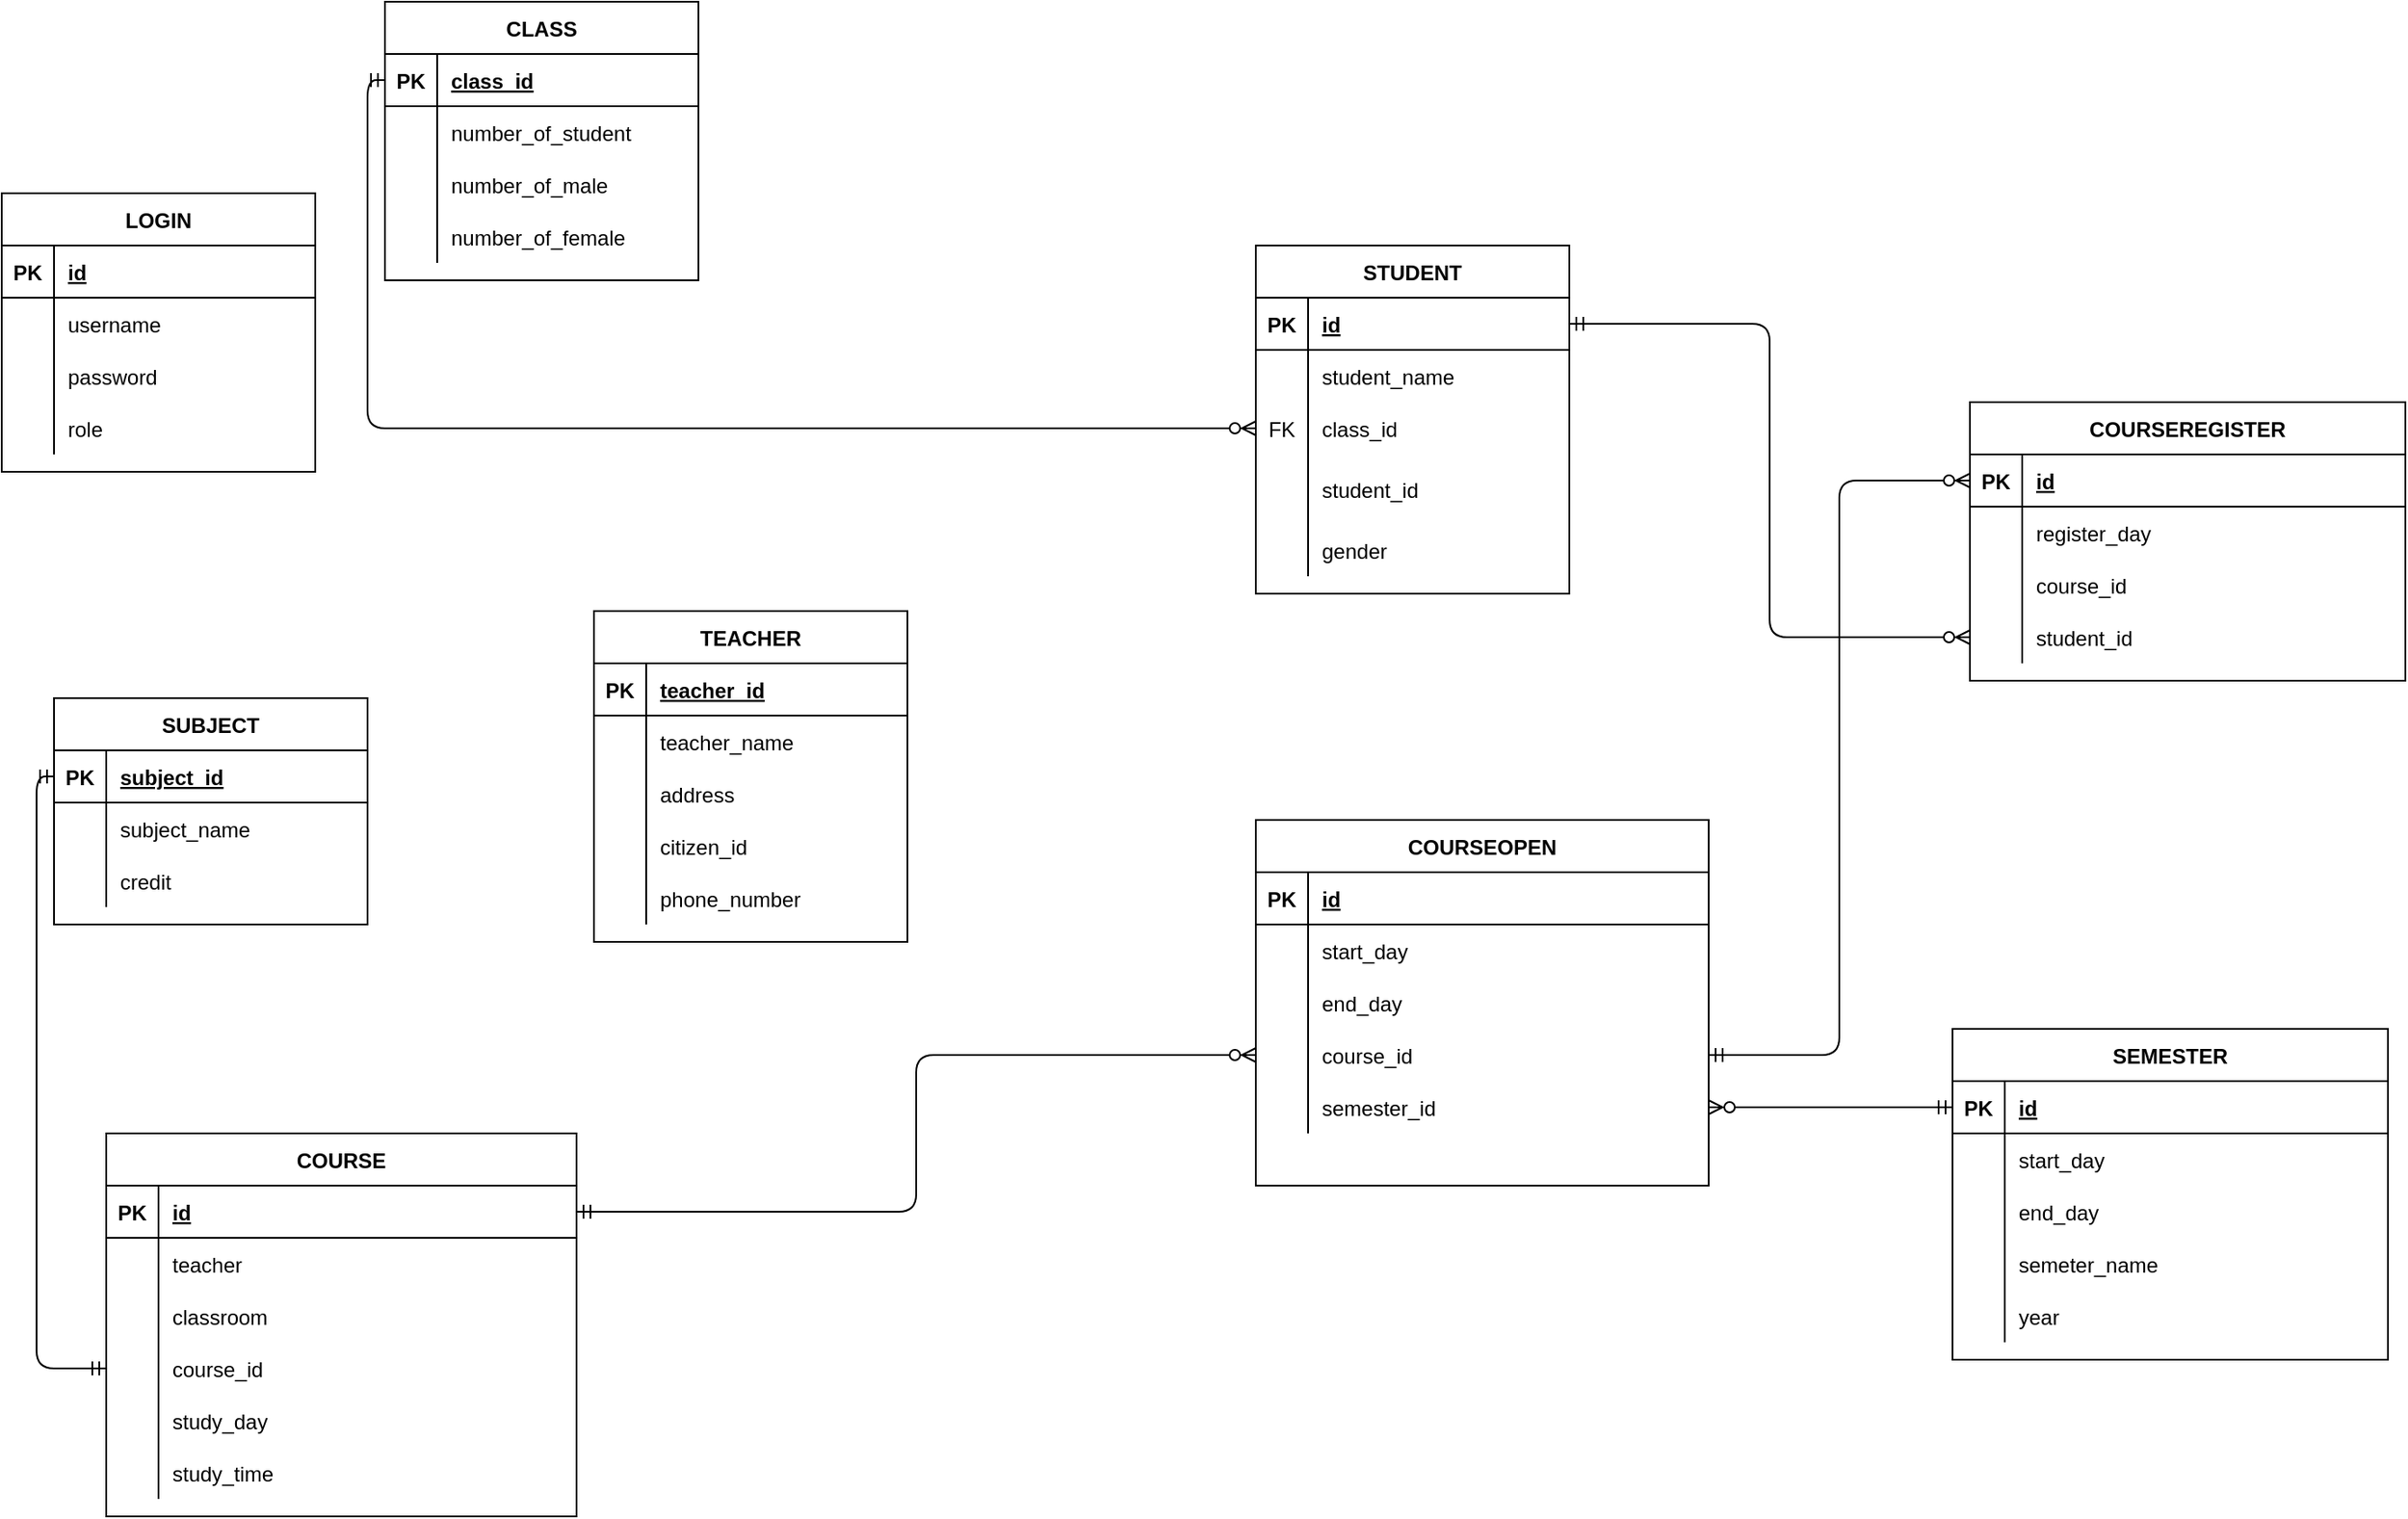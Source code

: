<mxfile version="14.7.7" type="github">
  <diagram id="GJM6zUSUOL6s_9vkTZ4t" name="Page-1">
    <mxGraphModel dx="1955" dy="934" grid="1" gridSize="10" guides="1" tooltips="1" connect="1" arrows="1" fold="1" page="1" pageScale="1" pageWidth="1654" pageHeight="2336" math="0" shadow="0">
      <root>
        <mxCell id="0" />
        <mxCell id="1" parent="0" />
        <mxCell id="GPSX9ld1nxU1c7M4C676-1" value="LOGIN" style="shape=table;startSize=30;container=1;collapsible=1;childLayout=tableLayout;fixedRows=1;rowLines=0;fontStyle=1;align=center;resizeLast=1;" parent="1" vertex="1">
          <mxGeometry x="160" y="740" width="180" height="160" as="geometry" />
        </mxCell>
        <mxCell id="GPSX9ld1nxU1c7M4C676-2" value="" style="shape=partialRectangle;collapsible=0;dropTarget=0;pointerEvents=0;fillColor=none;top=0;left=0;bottom=1;right=0;points=[[0,0.5],[1,0.5]];portConstraint=eastwest;" parent="GPSX9ld1nxU1c7M4C676-1" vertex="1">
          <mxGeometry y="30" width="180" height="30" as="geometry" />
        </mxCell>
        <mxCell id="GPSX9ld1nxU1c7M4C676-3" value="PK" style="shape=partialRectangle;connectable=0;fillColor=none;top=0;left=0;bottom=0;right=0;fontStyle=1;overflow=hidden;" parent="GPSX9ld1nxU1c7M4C676-2" vertex="1">
          <mxGeometry width="30" height="30" as="geometry" />
        </mxCell>
        <mxCell id="GPSX9ld1nxU1c7M4C676-4" value="id" style="shape=partialRectangle;connectable=0;fillColor=none;top=0;left=0;bottom=0;right=0;align=left;spacingLeft=6;fontStyle=5;overflow=hidden;" parent="GPSX9ld1nxU1c7M4C676-2" vertex="1">
          <mxGeometry x="30" width="150" height="30" as="geometry" />
        </mxCell>
        <mxCell id="GPSX9ld1nxU1c7M4C676-5" value="" style="shape=partialRectangle;collapsible=0;dropTarget=0;pointerEvents=0;fillColor=none;top=0;left=0;bottom=0;right=0;points=[[0,0.5],[1,0.5]];portConstraint=eastwest;" parent="GPSX9ld1nxU1c7M4C676-1" vertex="1">
          <mxGeometry y="60" width="180" height="30" as="geometry" />
        </mxCell>
        <mxCell id="GPSX9ld1nxU1c7M4C676-6" value="" style="shape=partialRectangle;connectable=0;fillColor=none;top=0;left=0;bottom=0;right=0;editable=1;overflow=hidden;" parent="GPSX9ld1nxU1c7M4C676-5" vertex="1">
          <mxGeometry width="30" height="30" as="geometry" />
        </mxCell>
        <mxCell id="GPSX9ld1nxU1c7M4C676-7" value="username" style="shape=partialRectangle;connectable=0;fillColor=none;top=0;left=0;bottom=0;right=0;align=left;spacingLeft=6;overflow=hidden;" parent="GPSX9ld1nxU1c7M4C676-5" vertex="1">
          <mxGeometry x="30" width="150" height="30" as="geometry" />
        </mxCell>
        <mxCell id="GPSX9ld1nxU1c7M4C676-8" value="" style="shape=partialRectangle;collapsible=0;dropTarget=0;pointerEvents=0;fillColor=none;top=0;left=0;bottom=0;right=0;points=[[0,0.5],[1,0.5]];portConstraint=eastwest;" parent="GPSX9ld1nxU1c7M4C676-1" vertex="1">
          <mxGeometry y="90" width="180" height="30" as="geometry" />
        </mxCell>
        <mxCell id="GPSX9ld1nxU1c7M4C676-9" value="" style="shape=partialRectangle;connectable=0;fillColor=none;top=0;left=0;bottom=0;right=0;editable=1;overflow=hidden;" parent="GPSX9ld1nxU1c7M4C676-8" vertex="1">
          <mxGeometry width="30" height="30" as="geometry" />
        </mxCell>
        <mxCell id="GPSX9ld1nxU1c7M4C676-10" value="password" style="shape=partialRectangle;connectable=0;fillColor=none;top=0;left=0;bottom=0;right=0;align=left;spacingLeft=6;overflow=hidden;" parent="GPSX9ld1nxU1c7M4C676-8" vertex="1">
          <mxGeometry x="30" width="150" height="30" as="geometry" />
        </mxCell>
        <mxCell id="GPSX9ld1nxU1c7M4C676-11" value="" style="shape=partialRectangle;collapsible=0;dropTarget=0;pointerEvents=0;fillColor=none;top=0;left=0;bottom=0;right=0;points=[[0,0.5],[1,0.5]];portConstraint=eastwest;" parent="GPSX9ld1nxU1c7M4C676-1" vertex="1">
          <mxGeometry y="120" width="180" height="30" as="geometry" />
        </mxCell>
        <mxCell id="GPSX9ld1nxU1c7M4C676-12" value="" style="shape=partialRectangle;connectable=0;fillColor=none;top=0;left=0;bottom=0;right=0;editable=1;overflow=hidden;" parent="GPSX9ld1nxU1c7M4C676-11" vertex="1">
          <mxGeometry width="30" height="30" as="geometry" />
        </mxCell>
        <mxCell id="GPSX9ld1nxU1c7M4C676-13" value="role" style="shape=partialRectangle;connectable=0;fillColor=none;top=0;left=0;bottom=0;right=0;align=left;spacingLeft=6;overflow=hidden;" parent="GPSX9ld1nxU1c7M4C676-11" vertex="1">
          <mxGeometry x="30" width="150" height="30" as="geometry" />
        </mxCell>
        <mxCell id="GPSX9ld1nxU1c7M4C676-18" value="STUDENT" style="shape=table;startSize=30;container=1;collapsible=1;childLayout=tableLayout;fixedRows=1;rowLines=0;fontStyle=1;align=center;resizeLast=1;" parent="1" vertex="1">
          <mxGeometry x="880" y="770" width="180" height="200" as="geometry" />
        </mxCell>
        <mxCell id="GPSX9ld1nxU1c7M4C676-19" value="" style="shape=partialRectangle;collapsible=0;dropTarget=0;pointerEvents=0;fillColor=none;top=0;left=0;bottom=1;right=0;points=[[0,0.5],[1,0.5]];portConstraint=eastwest;" parent="GPSX9ld1nxU1c7M4C676-18" vertex="1">
          <mxGeometry y="30" width="180" height="30" as="geometry" />
        </mxCell>
        <mxCell id="GPSX9ld1nxU1c7M4C676-20" value="PK" style="shape=partialRectangle;connectable=0;fillColor=none;top=0;left=0;bottom=0;right=0;fontStyle=1;overflow=hidden;" parent="GPSX9ld1nxU1c7M4C676-19" vertex="1">
          <mxGeometry width="30" height="30" as="geometry" />
        </mxCell>
        <mxCell id="GPSX9ld1nxU1c7M4C676-21" value="id" style="shape=partialRectangle;connectable=0;fillColor=none;top=0;left=0;bottom=0;right=0;align=left;spacingLeft=6;fontStyle=5;overflow=hidden;" parent="GPSX9ld1nxU1c7M4C676-19" vertex="1">
          <mxGeometry x="30" width="150" height="30" as="geometry" />
        </mxCell>
        <mxCell id="GPSX9ld1nxU1c7M4C676-22" value="" style="shape=partialRectangle;collapsible=0;dropTarget=0;pointerEvents=0;fillColor=none;top=0;left=0;bottom=0;right=0;points=[[0,0.5],[1,0.5]];portConstraint=eastwest;" parent="GPSX9ld1nxU1c7M4C676-18" vertex="1">
          <mxGeometry y="60" width="180" height="30" as="geometry" />
        </mxCell>
        <mxCell id="GPSX9ld1nxU1c7M4C676-23" value="" style="shape=partialRectangle;connectable=0;fillColor=none;top=0;left=0;bottom=0;right=0;editable=1;overflow=hidden;" parent="GPSX9ld1nxU1c7M4C676-22" vertex="1">
          <mxGeometry width="30" height="30" as="geometry" />
        </mxCell>
        <mxCell id="GPSX9ld1nxU1c7M4C676-24" value="student_name" style="shape=partialRectangle;connectable=0;fillColor=none;top=0;left=0;bottom=0;right=0;align=left;spacingLeft=6;overflow=hidden;" parent="GPSX9ld1nxU1c7M4C676-22" vertex="1">
          <mxGeometry x="30" width="150" height="30" as="geometry" />
        </mxCell>
        <mxCell id="GPSX9ld1nxU1c7M4C676-25" value="" style="shape=partialRectangle;collapsible=0;dropTarget=0;pointerEvents=0;fillColor=none;top=0;left=0;bottom=0;right=0;points=[[0,0.5],[1,0.5]];portConstraint=eastwest;" parent="GPSX9ld1nxU1c7M4C676-18" vertex="1">
          <mxGeometry y="90" width="180" height="30" as="geometry" />
        </mxCell>
        <mxCell id="GPSX9ld1nxU1c7M4C676-26" value="FK" style="shape=partialRectangle;connectable=0;fillColor=none;top=0;left=0;bottom=0;right=0;editable=1;overflow=hidden;" parent="GPSX9ld1nxU1c7M4C676-25" vertex="1">
          <mxGeometry width="30" height="30" as="geometry" />
        </mxCell>
        <mxCell id="GPSX9ld1nxU1c7M4C676-27" value="class_id" style="shape=partialRectangle;connectable=0;fillColor=none;top=0;left=0;bottom=0;right=0;align=left;spacingLeft=6;overflow=hidden;" parent="GPSX9ld1nxU1c7M4C676-25" vertex="1">
          <mxGeometry x="30" width="150" height="30" as="geometry" />
        </mxCell>
        <mxCell id="TeY-Rq3QEHMSjYStI7zF-1" value="" style="shape=partialRectangle;collapsible=0;dropTarget=0;pointerEvents=0;fillColor=none;top=0;left=0;bottom=0;right=0;points=[[0,0.5],[1,0.5]];portConstraint=eastwest;" parent="GPSX9ld1nxU1c7M4C676-18" vertex="1">
          <mxGeometry y="120" width="180" height="40" as="geometry" />
        </mxCell>
        <mxCell id="TeY-Rq3QEHMSjYStI7zF-2" value="" style="shape=partialRectangle;connectable=0;fillColor=none;top=0;left=0;bottom=0;right=0;editable=1;overflow=hidden;" parent="TeY-Rq3QEHMSjYStI7zF-1" vertex="1">
          <mxGeometry width="30" height="40" as="geometry" />
        </mxCell>
        <mxCell id="TeY-Rq3QEHMSjYStI7zF-3" value="student_id" style="shape=partialRectangle;connectable=0;fillColor=none;top=0;left=0;bottom=0;right=0;align=left;spacingLeft=6;overflow=hidden;" parent="TeY-Rq3QEHMSjYStI7zF-1" vertex="1">
          <mxGeometry x="30" width="150" height="40" as="geometry" />
        </mxCell>
        <mxCell id="TeY-Rq3QEHMSjYStI7zF-4" value="" style="shape=partialRectangle;collapsible=0;dropTarget=0;pointerEvents=0;fillColor=none;top=0;left=0;bottom=0;right=0;points=[[0,0.5],[1,0.5]];portConstraint=eastwest;" parent="GPSX9ld1nxU1c7M4C676-18" vertex="1">
          <mxGeometry y="160" width="180" height="30" as="geometry" />
        </mxCell>
        <mxCell id="TeY-Rq3QEHMSjYStI7zF-5" value="" style="shape=partialRectangle;connectable=0;fillColor=none;top=0;left=0;bottom=0;right=0;editable=1;overflow=hidden;" parent="TeY-Rq3QEHMSjYStI7zF-4" vertex="1">
          <mxGeometry width="30" height="30" as="geometry" />
        </mxCell>
        <mxCell id="TeY-Rq3QEHMSjYStI7zF-6" value="gender" style="shape=partialRectangle;connectable=0;fillColor=none;top=0;left=0;bottom=0;right=0;align=left;spacingLeft=6;overflow=hidden;" parent="TeY-Rq3QEHMSjYStI7zF-4" vertex="1">
          <mxGeometry x="30" width="150" height="30" as="geometry" />
        </mxCell>
        <mxCell id="GPSX9ld1nxU1c7M4C676-31" value="TEACHER" style="shape=table;startSize=30;container=1;collapsible=1;childLayout=tableLayout;fixedRows=1;rowLines=0;fontStyle=1;align=center;resizeLast=1;" parent="1" vertex="1">
          <mxGeometry x="500" y="980" width="180" height="190" as="geometry" />
        </mxCell>
        <mxCell id="GPSX9ld1nxU1c7M4C676-32" value="" style="shape=partialRectangle;collapsible=0;dropTarget=0;pointerEvents=0;fillColor=none;top=0;left=0;bottom=1;right=0;points=[[0,0.5],[1,0.5]];portConstraint=eastwest;" parent="GPSX9ld1nxU1c7M4C676-31" vertex="1">
          <mxGeometry y="30" width="180" height="30" as="geometry" />
        </mxCell>
        <mxCell id="GPSX9ld1nxU1c7M4C676-33" value="PK" style="shape=partialRectangle;connectable=0;fillColor=none;top=0;left=0;bottom=0;right=0;fontStyle=1;overflow=hidden;" parent="GPSX9ld1nxU1c7M4C676-32" vertex="1">
          <mxGeometry width="30" height="30" as="geometry" />
        </mxCell>
        <mxCell id="GPSX9ld1nxU1c7M4C676-34" value="teacher_id" style="shape=partialRectangle;connectable=0;fillColor=none;top=0;left=0;bottom=0;right=0;align=left;spacingLeft=6;fontStyle=5;overflow=hidden;" parent="GPSX9ld1nxU1c7M4C676-32" vertex="1">
          <mxGeometry x="30" width="150" height="30" as="geometry" />
        </mxCell>
        <mxCell id="GPSX9ld1nxU1c7M4C676-35" value="" style="shape=partialRectangle;collapsible=0;dropTarget=0;pointerEvents=0;fillColor=none;top=0;left=0;bottom=0;right=0;points=[[0,0.5],[1,0.5]];portConstraint=eastwest;" parent="GPSX9ld1nxU1c7M4C676-31" vertex="1">
          <mxGeometry y="60" width="180" height="30" as="geometry" />
        </mxCell>
        <mxCell id="GPSX9ld1nxU1c7M4C676-36" value="" style="shape=partialRectangle;connectable=0;fillColor=none;top=0;left=0;bottom=0;right=0;editable=1;overflow=hidden;" parent="GPSX9ld1nxU1c7M4C676-35" vertex="1">
          <mxGeometry width="30" height="30" as="geometry" />
        </mxCell>
        <mxCell id="GPSX9ld1nxU1c7M4C676-37" value="teacher_name" style="shape=partialRectangle;connectable=0;fillColor=none;top=0;left=0;bottom=0;right=0;align=left;spacingLeft=6;overflow=hidden;" parent="GPSX9ld1nxU1c7M4C676-35" vertex="1">
          <mxGeometry x="30" width="150" height="30" as="geometry" />
        </mxCell>
        <mxCell id="GPSX9ld1nxU1c7M4C676-38" value="" style="shape=partialRectangle;collapsible=0;dropTarget=0;pointerEvents=0;fillColor=none;top=0;left=0;bottom=0;right=0;points=[[0,0.5],[1,0.5]];portConstraint=eastwest;" parent="GPSX9ld1nxU1c7M4C676-31" vertex="1">
          <mxGeometry y="90" width="180" height="30" as="geometry" />
        </mxCell>
        <mxCell id="GPSX9ld1nxU1c7M4C676-39" value="" style="shape=partialRectangle;connectable=0;fillColor=none;top=0;left=0;bottom=0;right=0;editable=1;overflow=hidden;" parent="GPSX9ld1nxU1c7M4C676-38" vertex="1">
          <mxGeometry width="30" height="30" as="geometry" />
        </mxCell>
        <mxCell id="GPSX9ld1nxU1c7M4C676-40" value="address" style="shape=partialRectangle;connectable=0;fillColor=none;top=0;left=0;bottom=0;right=0;align=left;spacingLeft=6;overflow=hidden;" parent="GPSX9ld1nxU1c7M4C676-38" vertex="1">
          <mxGeometry x="30" width="150" height="30" as="geometry" />
        </mxCell>
        <mxCell id="GPSX9ld1nxU1c7M4C676-41" value="" style="shape=partialRectangle;collapsible=0;dropTarget=0;pointerEvents=0;fillColor=none;top=0;left=0;bottom=0;right=0;points=[[0,0.5],[1,0.5]];portConstraint=eastwest;" parent="GPSX9ld1nxU1c7M4C676-31" vertex="1">
          <mxGeometry y="120" width="180" height="30" as="geometry" />
        </mxCell>
        <mxCell id="GPSX9ld1nxU1c7M4C676-42" value="" style="shape=partialRectangle;connectable=0;fillColor=none;top=0;left=0;bottom=0;right=0;editable=1;overflow=hidden;" parent="GPSX9ld1nxU1c7M4C676-41" vertex="1">
          <mxGeometry width="30" height="30" as="geometry" />
        </mxCell>
        <mxCell id="GPSX9ld1nxU1c7M4C676-43" value="citizen_id" style="shape=partialRectangle;connectable=0;fillColor=none;top=0;left=0;bottom=0;right=0;align=left;spacingLeft=6;overflow=hidden;" parent="GPSX9ld1nxU1c7M4C676-41" vertex="1">
          <mxGeometry x="30" width="150" height="30" as="geometry" />
        </mxCell>
        <mxCell id="NdOI6inik7nrNS8ThCQ8-5" value="" style="shape=partialRectangle;collapsible=0;dropTarget=0;pointerEvents=0;fillColor=none;top=0;left=0;bottom=0;right=0;points=[[0,0.5],[1,0.5]];portConstraint=eastwest;" vertex="1" parent="GPSX9ld1nxU1c7M4C676-31">
          <mxGeometry y="150" width="180" height="30" as="geometry" />
        </mxCell>
        <mxCell id="NdOI6inik7nrNS8ThCQ8-6" value="" style="shape=partialRectangle;connectable=0;fillColor=none;top=0;left=0;bottom=0;right=0;editable=1;overflow=hidden;" vertex="1" parent="NdOI6inik7nrNS8ThCQ8-5">
          <mxGeometry width="30" height="30" as="geometry" />
        </mxCell>
        <mxCell id="NdOI6inik7nrNS8ThCQ8-7" value="phone_number" style="shape=partialRectangle;connectable=0;fillColor=none;top=0;left=0;bottom=0;right=0;align=left;spacingLeft=6;overflow=hidden;" vertex="1" parent="NdOI6inik7nrNS8ThCQ8-5">
          <mxGeometry x="30" width="150" height="30" as="geometry" />
        </mxCell>
        <mxCell id="GPSX9ld1nxU1c7M4C676-44" value="SUBJECT" style="shape=table;startSize=30;container=1;collapsible=1;childLayout=tableLayout;fixedRows=1;rowLines=0;fontStyle=1;align=center;resizeLast=1;" parent="1" vertex="1">
          <mxGeometry x="190" y="1030" width="180" height="130" as="geometry" />
        </mxCell>
        <mxCell id="GPSX9ld1nxU1c7M4C676-45" value="" style="shape=partialRectangle;collapsible=0;dropTarget=0;pointerEvents=0;fillColor=none;top=0;left=0;bottom=1;right=0;points=[[0,0.5],[1,0.5]];portConstraint=eastwest;" parent="GPSX9ld1nxU1c7M4C676-44" vertex="1">
          <mxGeometry y="30" width="180" height="30" as="geometry" />
        </mxCell>
        <mxCell id="GPSX9ld1nxU1c7M4C676-46" value="PK" style="shape=partialRectangle;connectable=0;fillColor=none;top=0;left=0;bottom=0;right=0;fontStyle=1;overflow=hidden;" parent="GPSX9ld1nxU1c7M4C676-45" vertex="1">
          <mxGeometry width="30" height="30" as="geometry" />
        </mxCell>
        <mxCell id="GPSX9ld1nxU1c7M4C676-47" value="subject_id" style="shape=partialRectangle;connectable=0;fillColor=none;top=0;left=0;bottom=0;right=0;align=left;spacingLeft=6;fontStyle=5;overflow=hidden;" parent="GPSX9ld1nxU1c7M4C676-45" vertex="1">
          <mxGeometry x="30" width="150" height="30" as="geometry" />
        </mxCell>
        <mxCell id="GPSX9ld1nxU1c7M4C676-48" value="" style="shape=partialRectangle;collapsible=0;dropTarget=0;pointerEvents=0;fillColor=none;top=0;left=0;bottom=0;right=0;points=[[0,0.5],[1,0.5]];portConstraint=eastwest;" parent="GPSX9ld1nxU1c7M4C676-44" vertex="1">
          <mxGeometry y="60" width="180" height="30" as="geometry" />
        </mxCell>
        <mxCell id="GPSX9ld1nxU1c7M4C676-49" value="" style="shape=partialRectangle;connectable=0;fillColor=none;top=0;left=0;bottom=0;right=0;editable=1;overflow=hidden;" parent="GPSX9ld1nxU1c7M4C676-48" vertex="1">
          <mxGeometry width="30" height="30" as="geometry" />
        </mxCell>
        <mxCell id="GPSX9ld1nxU1c7M4C676-50" value="subject_name" style="shape=partialRectangle;connectable=0;fillColor=none;top=0;left=0;bottom=0;right=0;align=left;spacingLeft=6;overflow=hidden;" parent="GPSX9ld1nxU1c7M4C676-48" vertex="1">
          <mxGeometry x="30" width="150" height="30" as="geometry" />
        </mxCell>
        <mxCell id="GPSX9ld1nxU1c7M4C676-51" value="" style="shape=partialRectangle;collapsible=0;dropTarget=0;pointerEvents=0;fillColor=none;top=0;left=0;bottom=0;right=0;points=[[0,0.5],[1,0.5]];portConstraint=eastwest;" parent="GPSX9ld1nxU1c7M4C676-44" vertex="1">
          <mxGeometry y="90" width="180" height="30" as="geometry" />
        </mxCell>
        <mxCell id="GPSX9ld1nxU1c7M4C676-52" value="" style="shape=partialRectangle;connectable=0;fillColor=none;top=0;left=0;bottom=0;right=0;editable=1;overflow=hidden;" parent="GPSX9ld1nxU1c7M4C676-51" vertex="1">
          <mxGeometry width="30" height="30" as="geometry" />
        </mxCell>
        <mxCell id="GPSX9ld1nxU1c7M4C676-53" value="credit" style="shape=partialRectangle;connectable=0;fillColor=none;top=0;left=0;bottom=0;right=0;align=left;spacingLeft=6;overflow=hidden;" parent="GPSX9ld1nxU1c7M4C676-51" vertex="1">
          <mxGeometry x="30" width="150" height="30" as="geometry" />
        </mxCell>
        <mxCell id="GPSX9ld1nxU1c7M4C676-57" value="COURSE" style="shape=table;startSize=30;container=1;collapsible=1;childLayout=tableLayout;fixedRows=1;rowLines=0;fontStyle=1;align=center;resizeLast=1;" parent="1" vertex="1">
          <mxGeometry x="220" y="1280" width="270" height="220" as="geometry" />
        </mxCell>
        <mxCell id="GPSX9ld1nxU1c7M4C676-58" value="" style="shape=partialRectangle;collapsible=0;dropTarget=0;pointerEvents=0;fillColor=none;top=0;left=0;bottom=1;right=0;points=[[0,0.5],[1,0.5]];portConstraint=eastwest;" parent="GPSX9ld1nxU1c7M4C676-57" vertex="1">
          <mxGeometry y="30" width="270" height="30" as="geometry" />
        </mxCell>
        <mxCell id="GPSX9ld1nxU1c7M4C676-59" value="PK" style="shape=partialRectangle;connectable=0;fillColor=none;top=0;left=0;bottom=0;right=0;fontStyle=1;overflow=hidden;" parent="GPSX9ld1nxU1c7M4C676-58" vertex="1">
          <mxGeometry width="30" height="30" as="geometry" />
        </mxCell>
        <mxCell id="GPSX9ld1nxU1c7M4C676-60" value="id" style="shape=partialRectangle;connectable=0;fillColor=none;top=0;left=0;bottom=0;right=0;align=left;spacingLeft=6;fontStyle=5;overflow=hidden;" parent="GPSX9ld1nxU1c7M4C676-58" vertex="1">
          <mxGeometry x="30" width="240" height="30" as="geometry" />
        </mxCell>
        <mxCell id="GPSX9ld1nxU1c7M4C676-61" value="" style="shape=partialRectangle;collapsible=0;dropTarget=0;pointerEvents=0;fillColor=none;top=0;left=0;bottom=0;right=0;points=[[0,0.5],[1,0.5]];portConstraint=eastwest;" parent="GPSX9ld1nxU1c7M4C676-57" vertex="1">
          <mxGeometry y="60" width="270" height="30" as="geometry" />
        </mxCell>
        <mxCell id="GPSX9ld1nxU1c7M4C676-62" value="" style="shape=partialRectangle;connectable=0;fillColor=none;top=0;left=0;bottom=0;right=0;editable=1;overflow=hidden;" parent="GPSX9ld1nxU1c7M4C676-61" vertex="1">
          <mxGeometry width="30" height="30" as="geometry" />
        </mxCell>
        <mxCell id="GPSX9ld1nxU1c7M4C676-63" value="teacher" style="shape=partialRectangle;connectable=0;fillColor=none;top=0;left=0;bottom=0;right=0;align=left;spacingLeft=6;overflow=hidden;" parent="GPSX9ld1nxU1c7M4C676-61" vertex="1">
          <mxGeometry x="30" width="240" height="30" as="geometry" />
        </mxCell>
        <mxCell id="GPSX9ld1nxU1c7M4C676-64" value="" style="shape=partialRectangle;collapsible=0;dropTarget=0;pointerEvents=0;fillColor=none;top=0;left=0;bottom=0;right=0;points=[[0,0.5],[1,0.5]];portConstraint=eastwest;" parent="GPSX9ld1nxU1c7M4C676-57" vertex="1">
          <mxGeometry y="90" width="270" height="30" as="geometry" />
        </mxCell>
        <mxCell id="GPSX9ld1nxU1c7M4C676-65" value="" style="shape=partialRectangle;connectable=0;fillColor=none;top=0;left=0;bottom=0;right=0;editable=1;overflow=hidden;" parent="GPSX9ld1nxU1c7M4C676-64" vertex="1">
          <mxGeometry width="30" height="30" as="geometry" />
        </mxCell>
        <mxCell id="GPSX9ld1nxU1c7M4C676-66" value="classroom" style="shape=partialRectangle;connectable=0;fillColor=none;top=0;left=0;bottom=0;right=0;align=left;spacingLeft=6;overflow=hidden;" parent="GPSX9ld1nxU1c7M4C676-64" vertex="1">
          <mxGeometry x="30" width="240" height="30" as="geometry" />
        </mxCell>
        <mxCell id="GPSX9ld1nxU1c7M4C676-67" value="" style="shape=partialRectangle;collapsible=0;dropTarget=0;pointerEvents=0;fillColor=none;top=0;left=0;bottom=0;right=0;points=[[0,0.5],[1,0.5]];portConstraint=eastwest;" parent="GPSX9ld1nxU1c7M4C676-57" vertex="1">
          <mxGeometry y="120" width="270" height="30" as="geometry" />
        </mxCell>
        <mxCell id="GPSX9ld1nxU1c7M4C676-68" value="" style="shape=partialRectangle;connectable=0;fillColor=none;top=0;left=0;bottom=0;right=0;editable=1;overflow=hidden;" parent="GPSX9ld1nxU1c7M4C676-67" vertex="1">
          <mxGeometry width="30" height="30" as="geometry" />
        </mxCell>
        <mxCell id="GPSX9ld1nxU1c7M4C676-69" value="course_id" style="shape=partialRectangle;connectable=0;fillColor=none;top=0;left=0;bottom=0;right=0;align=left;spacingLeft=6;overflow=hidden;" parent="GPSX9ld1nxU1c7M4C676-67" vertex="1">
          <mxGeometry x="30" width="240" height="30" as="geometry" />
        </mxCell>
        <mxCell id="7OD42wuplW9kPBO5STGT-5" value="" style="shape=partialRectangle;collapsible=0;dropTarget=0;pointerEvents=0;fillColor=none;top=0;left=0;bottom=0;right=0;points=[[0,0.5],[1,0.5]];portConstraint=eastwest;" parent="GPSX9ld1nxU1c7M4C676-57" vertex="1">
          <mxGeometry y="150" width="270" height="30" as="geometry" />
        </mxCell>
        <mxCell id="7OD42wuplW9kPBO5STGT-6" value="" style="shape=partialRectangle;connectable=0;fillColor=none;top=0;left=0;bottom=0;right=0;editable=1;overflow=hidden;" parent="7OD42wuplW9kPBO5STGT-5" vertex="1">
          <mxGeometry width="30" height="30" as="geometry" />
        </mxCell>
        <mxCell id="7OD42wuplW9kPBO5STGT-7" value="study_day" style="shape=partialRectangle;connectable=0;fillColor=none;top=0;left=0;bottom=0;right=0;align=left;spacingLeft=6;overflow=hidden;" parent="7OD42wuplW9kPBO5STGT-5" vertex="1">
          <mxGeometry x="30" width="240" height="30" as="geometry" />
        </mxCell>
        <mxCell id="7OD42wuplW9kPBO5STGT-8" value="" style="shape=partialRectangle;collapsible=0;dropTarget=0;pointerEvents=0;fillColor=none;top=0;left=0;bottom=0;right=0;points=[[0,0.5],[1,0.5]];portConstraint=eastwest;" parent="GPSX9ld1nxU1c7M4C676-57" vertex="1">
          <mxGeometry y="180" width="270" height="30" as="geometry" />
        </mxCell>
        <mxCell id="7OD42wuplW9kPBO5STGT-9" value="" style="shape=partialRectangle;connectable=0;fillColor=none;top=0;left=0;bottom=0;right=0;editable=1;overflow=hidden;" parent="7OD42wuplW9kPBO5STGT-8" vertex="1">
          <mxGeometry width="30" height="30" as="geometry" />
        </mxCell>
        <mxCell id="7OD42wuplW9kPBO5STGT-10" value="study_time" style="shape=partialRectangle;connectable=0;fillColor=none;top=0;left=0;bottom=0;right=0;align=left;spacingLeft=6;overflow=hidden;" parent="7OD42wuplW9kPBO5STGT-8" vertex="1">
          <mxGeometry x="30" width="240" height="30" as="geometry" />
        </mxCell>
        <mxCell id="GPSX9ld1nxU1c7M4C676-70" value="COURSEOPEN" style="shape=table;startSize=30;container=1;collapsible=1;childLayout=tableLayout;fixedRows=1;rowLines=0;fontStyle=1;align=center;resizeLast=1;" parent="1" vertex="1">
          <mxGeometry x="880" y="1100" width="260" height="210" as="geometry" />
        </mxCell>
        <mxCell id="GPSX9ld1nxU1c7M4C676-71" value="" style="shape=partialRectangle;collapsible=0;dropTarget=0;pointerEvents=0;fillColor=none;top=0;left=0;bottom=1;right=0;points=[[0,0.5],[1,0.5]];portConstraint=eastwest;" parent="GPSX9ld1nxU1c7M4C676-70" vertex="1">
          <mxGeometry y="30" width="260" height="30" as="geometry" />
        </mxCell>
        <mxCell id="GPSX9ld1nxU1c7M4C676-72" value="PK" style="shape=partialRectangle;connectable=0;fillColor=none;top=0;left=0;bottom=0;right=0;fontStyle=1;overflow=hidden;" parent="GPSX9ld1nxU1c7M4C676-71" vertex="1">
          <mxGeometry width="30" height="30" as="geometry" />
        </mxCell>
        <mxCell id="GPSX9ld1nxU1c7M4C676-73" value="id" style="shape=partialRectangle;connectable=0;fillColor=none;top=0;left=0;bottom=0;right=0;align=left;spacingLeft=6;fontStyle=5;overflow=hidden;" parent="GPSX9ld1nxU1c7M4C676-71" vertex="1">
          <mxGeometry x="30" width="230" height="30" as="geometry" />
        </mxCell>
        <mxCell id="GPSX9ld1nxU1c7M4C676-74" value="" style="shape=partialRectangle;collapsible=0;dropTarget=0;pointerEvents=0;fillColor=none;top=0;left=0;bottom=0;right=0;points=[[0,0.5],[1,0.5]];portConstraint=eastwest;" parent="GPSX9ld1nxU1c7M4C676-70" vertex="1">
          <mxGeometry y="60" width="260" height="30" as="geometry" />
        </mxCell>
        <mxCell id="GPSX9ld1nxU1c7M4C676-75" value="" style="shape=partialRectangle;connectable=0;fillColor=none;top=0;left=0;bottom=0;right=0;editable=1;overflow=hidden;" parent="GPSX9ld1nxU1c7M4C676-74" vertex="1">
          <mxGeometry width="30" height="30" as="geometry" />
        </mxCell>
        <mxCell id="GPSX9ld1nxU1c7M4C676-76" value="start_day " style="shape=partialRectangle;connectable=0;fillColor=none;top=0;left=0;bottom=0;right=0;align=left;spacingLeft=6;overflow=hidden;" parent="GPSX9ld1nxU1c7M4C676-74" vertex="1">
          <mxGeometry x="30" width="230" height="30" as="geometry" />
        </mxCell>
        <mxCell id="GPSX9ld1nxU1c7M4C676-77" value="" style="shape=partialRectangle;collapsible=0;dropTarget=0;pointerEvents=0;fillColor=none;top=0;left=0;bottom=0;right=0;points=[[0,0.5],[1,0.5]];portConstraint=eastwest;" parent="GPSX9ld1nxU1c7M4C676-70" vertex="1">
          <mxGeometry y="90" width="260" height="30" as="geometry" />
        </mxCell>
        <mxCell id="GPSX9ld1nxU1c7M4C676-78" value="" style="shape=partialRectangle;connectable=0;fillColor=none;top=0;left=0;bottom=0;right=0;editable=1;overflow=hidden;" parent="GPSX9ld1nxU1c7M4C676-77" vertex="1">
          <mxGeometry width="30" height="30" as="geometry" />
        </mxCell>
        <mxCell id="GPSX9ld1nxU1c7M4C676-79" value="end_day" style="shape=partialRectangle;connectable=0;fillColor=none;top=0;left=0;bottom=0;right=0;align=left;spacingLeft=6;overflow=hidden;" parent="GPSX9ld1nxU1c7M4C676-77" vertex="1">
          <mxGeometry x="30" width="230" height="30" as="geometry" />
        </mxCell>
        <mxCell id="7OD42wuplW9kPBO5STGT-16" value="" style="shape=partialRectangle;collapsible=0;dropTarget=0;pointerEvents=0;fillColor=none;top=0;left=0;bottom=0;right=0;points=[[0,0.5],[1,0.5]];portConstraint=eastwest;" parent="GPSX9ld1nxU1c7M4C676-70" vertex="1">
          <mxGeometry y="120" width="260" height="30" as="geometry" />
        </mxCell>
        <mxCell id="7OD42wuplW9kPBO5STGT-17" value="" style="shape=partialRectangle;connectable=0;fillColor=none;top=0;left=0;bottom=0;right=0;editable=1;overflow=hidden;" parent="7OD42wuplW9kPBO5STGT-16" vertex="1">
          <mxGeometry width="30" height="30" as="geometry" />
        </mxCell>
        <mxCell id="7OD42wuplW9kPBO5STGT-18" value="course_id" style="shape=partialRectangle;connectable=0;fillColor=none;top=0;left=0;bottom=0;right=0;align=left;spacingLeft=6;overflow=hidden;" parent="7OD42wuplW9kPBO5STGT-16" vertex="1">
          <mxGeometry x="30" width="230" height="30" as="geometry" />
        </mxCell>
        <mxCell id="NdOI6inik7nrNS8ThCQ8-1" value="" style="shape=partialRectangle;collapsible=0;dropTarget=0;pointerEvents=0;fillColor=none;top=0;left=0;bottom=0;right=0;points=[[0,0.5],[1,0.5]];portConstraint=eastwest;" vertex="1" parent="GPSX9ld1nxU1c7M4C676-70">
          <mxGeometry y="150" width="260" height="30" as="geometry" />
        </mxCell>
        <mxCell id="NdOI6inik7nrNS8ThCQ8-2" value="" style="shape=partialRectangle;connectable=0;fillColor=none;top=0;left=0;bottom=0;right=0;editable=1;overflow=hidden;" vertex="1" parent="NdOI6inik7nrNS8ThCQ8-1">
          <mxGeometry width="30" height="30" as="geometry" />
        </mxCell>
        <mxCell id="NdOI6inik7nrNS8ThCQ8-3" value="semester_id" style="shape=partialRectangle;connectable=0;fillColor=none;top=0;left=0;bottom=0;right=0;align=left;spacingLeft=6;overflow=hidden;" vertex="1" parent="NdOI6inik7nrNS8ThCQ8-1">
          <mxGeometry x="30" width="230" height="30" as="geometry" />
        </mxCell>
        <mxCell id="GPSX9ld1nxU1c7M4C676-83" value="COURSEREGISTER" style="shape=table;startSize=30;container=1;collapsible=1;childLayout=tableLayout;fixedRows=1;rowLines=0;fontStyle=1;align=center;resizeLast=1;" parent="1" vertex="1">
          <mxGeometry x="1290" y="860" width="250" height="160" as="geometry" />
        </mxCell>
        <mxCell id="GPSX9ld1nxU1c7M4C676-84" value="" style="shape=partialRectangle;collapsible=0;dropTarget=0;pointerEvents=0;fillColor=none;top=0;left=0;bottom=1;right=0;points=[[0,0.5],[1,0.5]];portConstraint=eastwest;" parent="GPSX9ld1nxU1c7M4C676-83" vertex="1">
          <mxGeometry y="30" width="250" height="30" as="geometry" />
        </mxCell>
        <mxCell id="GPSX9ld1nxU1c7M4C676-85" value="PK" style="shape=partialRectangle;connectable=0;fillColor=none;top=0;left=0;bottom=0;right=0;fontStyle=1;overflow=hidden;" parent="GPSX9ld1nxU1c7M4C676-84" vertex="1">
          <mxGeometry width="30" height="30" as="geometry" />
        </mxCell>
        <mxCell id="GPSX9ld1nxU1c7M4C676-86" value="id" style="shape=partialRectangle;connectable=0;fillColor=none;top=0;left=0;bottom=0;right=0;align=left;spacingLeft=6;fontStyle=5;overflow=hidden;" parent="GPSX9ld1nxU1c7M4C676-84" vertex="1">
          <mxGeometry x="30" width="220" height="30" as="geometry" />
        </mxCell>
        <mxCell id="GPSX9ld1nxU1c7M4C676-87" value="" style="shape=partialRectangle;collapsible=0;dropTarget=0;pointerEvents=0;fillColor=none;top=0;left=0;bottom=0;right=0;points=[[0,0.5],[1,0.5]];portConstraint=eastwest;" parent="GPSX9ld1nxU1c7M4C676-83" vertex="1">
          <mxGeometry y="60" width="250" height="30" as="geometry" />
        </mxCell>
        <mxCell id="GPSX9ld1nxU1c7M4C676-88" value="" style="shape=partialRectangle;connectable=0;fillColor=none;top=0;left=0;bottom=0;right=0;editable=1;overflow=hidden;" parent="GPSX9ld1nxU1c7M4C676-87" vertex="1">
          <mxGeometry width="30" height="30" as="geometry" />
        </mxCell>
        <mxCell id="GPSX9ld1nxU1c7M4C676-89" value="register_day" style="shape=partialRectangle;connectable=0;fillColor=none;top=0;left=0;bottom=0;right=0;align=left;spacingLeft=6;overflow=hidden;" parent="GPSX9ld1nxU1c7M4C676-87" vertex="1">
          <mxGeometry x="30" width="220" height="30" as="geometry" />
        </mxCell>
        <mxCell id="GPSX9ld1nxU1c7M4C676-90" value="" style="shape=partialRectangle;collapsible=0;dropTarget=0;pointerEvents=0;fillColor=none;top=0;left=0;bottom=0;right=0;points=[[0,0.5],[1,0.5]];portConstraint=eastwest;" parent="GPSX9ld1nxU1c7M4C676-83" vertex="1">
          <mxGeometry y="90" width="250" height="30" as="geometry" />
        </mxCell>
        <mxCell id="GPSX9ld1nxU1c7M4C676-91" value="" style="shape=partialRectangle;connectable=0;fillColor=none;top=0;left=0;bottom=0;right=0;editable=1;overflow=hidden;" parent="GPSX9ld1nxU1c7M4C676-90" vertex="1">
          <mxGeometry width="30" height="30" as="geometry" />
        </mxCell>
        <mxCell id="GPSX9ld1nxU1c7M4C676-92" value="course_id" style="shape=partialRectangle;connectable=0;fillColor=none;top=0;left=0;bottom=0;right=0;align=left;spacingLeft=6;overflow=hidden;" parent="GPSX9ld1nxU1c7M4C676-90" vertex="1">
          <mxGeometry x="30" width="220" height="30" as="geometry" />
        </mxCell>
        <mxCell id="GPSX9ld1nxU1c7M4C676-93" value="" style="shape=partialRectangle;collapsible=0;dropTarget=0;pointerEvents=0;fillColor=none;top=0;left=0;bottom=0;right=0;points=[[0,0.5],[1,0.5]];portConstraint=eastwest;" parent="GPSX9ld1nxU1c7M4C676-83" vertex="1">
          <mxGeometry y="120" width="250" height="30" as="geometry" />
        </mxCell>
        <mxCell id="GPSX9ld1nxU1c7M4C676-94" value="" style="shape=partialRectangle;connectable=0;fillColor=none;top=0;left=0;bottom=0;right=0;editable=1;overflow=hidden;" parent="GPSX9ld1nxU1c7M4C676-93" vertex="1">
          <mxGeometry width="30" height="30" as="geometry" />
        </mxCell>
        <mxCell id="GPSX9ld1nxU1c7M4C676-95" value="student_id" style="shape=partialRectangle;connectable=0;fillColor=none;top=0;left=0;bottom=0;right=0;align=left;spacingLeft=6;overflow=hidden;" parent="GPSX9ld1nxU1c7M4C676-93" vertex="1">
          <mxGeometry x="30" width="220" height="30" as="geometry" />
        </mxCell>
        <mxCell id="GPSX9ld1nxU1c7M4C676-96" value="CLASS" style="shape=table;startSize=30;container=1;collapsible=1;childLayout=tableLayout;fixedRows=1;rowLines=0;fontStyle=1;align=center;resizeLast=1;" parent="1" vertex="1">
          <mxGeometry x="380" y="630" width="180" height="160" as="geometry" />
        </mxCell>
        <mxCell id="GPSX9ld1nxU1c7M4C676-97" value="" style="shape=partialRectangle;collapsible=0;dropTarget=0;pointerEvents=0;fillColor=none;top=0;left=0;bottom=1;right=0;points=[[0,0.5],[1,0.5]];portConstraint=eastwest;" parent="GPSX9ld1nxU1c7M4C676-96" vertex="1">
          <mxGeometry y="30" width="180" height="30" as="geometry" />
        </mxCell>
        <mxCell id="GPSX9ld1nxU1c7M4C676-98" value="PK" style="shape=partialRectangle;connectable=0;fillColor=none;top=0;left=0;bottom=0;right=0;fontStyle=1;overflow=hidden;" parent="GPSX9ld1nxU1c7M4C676-97" vertex="1">
          <mxGeometry width="30" height="30" as="geometry" />
        </mxCell>
        <mxCell id="GPSX9ld1nxU1c7M4C676-99" value="class_id" style="shape=partialRectangle;connectable=0;fillColor=none;top=0;left=0;bottom=0;right=0;align=left;spacingLeft=6;fontStyle=5;overflow=hidden;" parent="GPSX9ld1nxU1c7M4C676-97" vertex="1">
          <mxGeometry x="30" width="150" height="30" as="geometry" />
        </mxCell>
        <mxCell id="GPSX9ld1nxU1c7M4C676-100" value="" style="shape=partialRectangle;collapsible=0;dropTarget=0;pointerEvents=0;fillColor=none;top=0;left=0;bottom=0;right=0;points=[[0,0.5],[1,0.5]];portConstraint=eastwest;" parent="GPSX9ld1nxU1c7M4C676-96" vertex="1">
          <mxGeometry y="60" width="180" height="30" as="geometry" />
        </mxCell>
        <mxCell id="GPSX9ld1nxU1c7M4C676-101" value="" style="shape=partialRectangle;connectable=0;fillColor=none;top=0;left=0;bottom=0;right=0;editable=1;overflow=hidden;" parent="GPSX9ld1nxU1c7M4C676-100" vertex="1">
          <mxGeometry width="30" height="30" as="geometry" />
        </mxCell>
        <mxCell id="GPSX9ld1nxU1c7M4C676-102" value="number_of_student" style="shape=partialRectangle;connectable=0;fillColor=none;top=0;left=0;bottom=0;right=0;align=left;spacingLeft=6;overflow=hidden;" parent="GPSX9ld1nxU1c7M4C676-100" vertex="1">
          <mxGeometry x="30" width="150" height="30" as="geometry" />
        </mxCell>
        <mxCell id="GPSX9ld1nxU1c7M4C676-103" value="" style="shape=partialRectangle;collapsible=0;dropTarget=0;pointerEvents=0;fillColor=none;top=0;left=0;bottom=0;right=0;points=[[0,0.5],[1,0.5]];portConstraint=eastwest;" parent="GPSX9ld1nxU1c7M4C676-96" vertex="1">
          <mxGeometry y="90" width="180" height="30" as="geometry" />
        </mxCell>
        <mxCell id="GPSX9ld1nxU1c7M4C676-104" value="" style="shape=partialRectangle;connectable=0;fillColor=none;top=0;left=0;bottom=0;right=0;editable=1;overflow=hidden;" parent="GPSX9ld1nxU1c7M4C676-103" vertex="1">
          <mxGeometry width="30" height="30" as="geometry" />
        </mxCell>
        <mxCell id="GPSX9ld1nxU1c7M4C676-105" value="number_of_male" style="shape=partialRectangle;connectable=0;fillColor=none;top=0;left=0;bottom=0;right=0;align=left;spacingLeft=6;overflow=hidden;" parent="GPSX9ld1nxU1c7M4C676-103" vertex="1">
          <mxGeometry x="30" width="150" height="30" as="geometry" />
        </mxCell>
        <mxCell id="GPSX9ld1nxU1c7M4C676-106" value="" style="shape=partialRectangle;collapsible=0;dropTarget=0;pointerEvents=0;fillColor=none;top=0;left=0;bottom=0;right=0;points=[[0,0.5],[1,0.5]];portConstraint=eastwest;" parent="GPSX9ld1nxU1c7M4C676-96" vertex="1">
          <mxGeometry y="120" width="180" height="30" as="geometry" />
        </mxCell>
        <mxCell id="GPSX9ld1nxU1c7M4C676-107" value="" style="shape=partialRectangle;connectable=0;fillColor=none;top=0;left=0;bottom=0;right=0;editable=1;overflow=hidden;" parent="GPSX9ld1nxU1c7M4C676-106" vertex="1">
          <mxGeometry width="30" height="30" as="geometry" />
        </mxCell>
        <mxCell id="GPSX9ld1nxU1c7M4C676-108" value="number_of_female" style="shape=partialRectangle;connectable=0;fillColor=none;top=0;left=0;bottom=0;right=0;align=left;spacingLeft=6;overflow=hidden;" parent="GPSX9ld1nxU1c7M4C676-106" vertex="1">
          <mxGeometry x="30" width="150" height="30" as="geometry" />
        </mxCell>
        <mxCell id="GPSX9ld1nxU1c7M4C676-109" value="SEMESTER" style="shape=table;startSize=30;container=1;collapsible=1;childLayout=tableLayout;fixedRows=1;rowLines=0;fontStyle=1;align=center;resizeLast=1;" parent="1" vertex="1">
          <mxGeometry x="1280" y="1220" width="250" height="190" as="geometry" />
        </mxCell>
        <mxCell id="GPSX9ld1nxU1c7M4C676-110" value="" style="shape=partialRectangle;collapsible=0;dropTarget=0;pointerEvents=0;fillColor=none;top=0;left=0;bottom=1;right=0;points=[[0,0.5],[1,0.5]];portConstraint=eastwest;" parent="GPSX9ld1nxU1c7M4C676-109" vertex="1">
          <mxGeometry y="30" width="250" height="30" as="geometry" />
        </mxCell>
        <mxCell id="GPSX9ld1nxU1c7M4C676-111" value="PK" style="shape=partialRectangle;connectable=0;fillColor=none;top=0;left=0;bottom=0;right=0;fontStyle=1;overflow=hidden;" parent="GPSX9ld1nxU1c7M4C676-110" vertex="1">
          <mxGeometry width="30" height="30" as="geometry" />
        </mxCell>
        <mxCell id="GPSX9ld1nxU1c7M4C676-112" value="id" style="shape=partialRectangle;connectable=0;fillColor=none;top=0;left=0;bottom=0;right=0;align=left;spacingLeft=6;fontStyle=5;overflow=hidden;" parent="GPSX9ld1nxU1c7M4C676-110" vertex="1">
          <mxGeometry x="30" width="220" height="30" as="geometry" />
        </mxCell>
        <mxCell id="GPSX9ld1nxU1c7M4C676-113" value="" style="shape=partialRectangle;collapsible=0;dropTarget=0;pointerEvents=0;fillColor=none;top=0;left=0;bottom=0;right=0;points=[[0,0.5],[1,0.5]];portConstraint=eastwest;" parent="GPSX9ld1nxU1c7M4C676-109" vertex="1">
          <mxGeometry y="60" width="250" height="30" as="geometry" />
        </mxCell>
        <mxCell id="GPSX9ld1nxU1c7M4C676-114" value="" style="shape=partialRectangle;connectable=0;fillColor=none;top=0;left=0;bottom=0;right=0;editable=1;overflow=hidden;" parent="GPSX9ld1nxU1c7M4C676-113" vertex="1">
          <mxGeometry width="30" height="30" as="geometry" />
        </mxCell>
        <mxCell id="GPSX9ld1nxU1c7M4C676-115" value="start_day" style="shape=partialRectangle;connectable=0;fillColor=none;top=0;left=0;bottom=0;right=0;align=left;spacingLeft=6;overflow=hidden;" parent="GPSX9ld1nxU1c7M4C676-113" vertex="1">
          <mxGeometry x="30" width="220" height="30" as="geometry" />
        </mxCell>
        <mxCell id="GPSX9ld1nxU1c7M4C676-116" value="" style="shape=partialRectangle;collapsible=0;dropTarget=0;pointerEvents=0;fillColor=none;top=0;left=0;bottom=0;right=0;points=[[0,0.5],[1,0.5]];portConstraint=eastwest;" parent="GPSX9ld1nxU1c7M4C676-109" vertex="1">
          <mxGeometry y="90" width="250" height="30" as="geometry" />
        </mxCell>
        <mxCell id="GPSX9ld1nxU1c7M4C676-117" value="" style="shape=partialRectangle;connectable=0;fillColor=none;top=0;left=0;bottom=0;right=0;editable=1;overflow=hidden;" parent="GPSX9ld1nxU1c7M4C676-116" vertex="1">
          <mxGeometry width="30" height="30" as="geometry" />
        </mxCell>
        <mxCell id="GPSX9ld1nxU1c7M4C676-118" value="end_day" style="shape=partialRectangle;connectable=0;fillColor=none;top=0;left=0;bottom=0;right=0;align=left;spacingLeft=6;overflow=hidden;" parent="GPSX9ld1nxU1c7M4C676-116" vertex="1">
          <mxGeometry x="30" width="220" height="30" as="geometry" />
        </mxCell>
        <mxCell id="GPSX9ld1nxU1c7M4C676-119" value="" style="shape=partialRectangle;collapsible=0;dropTarget=0;pointerEvents=0;fillColor=none;top=0;left=0;bottom=0;right=0;points=[[0,0.5],[1,0.5]];portConstraint=eastwest;" parent="GPSX9ld1nxU1c7M4C676-109" vertex="1">
          <mxGeometry y="120" width="250" height="30" as="geometry" />
        </mxCell>
        <mxCell id="GPSX9ld1nxU1c7M4C676-120" value="" style="shape=partialRectangle;connectable=0;fillColor=none;top=0;left=0;bottom=0;right=0;editable=1;overflow=hidden;" parent="GPSX9ld1nxU1c7M4C676-119" vertex="1">
          <mxGeometry width="30" height="30" as="geometry" />
        </mxCell>
        <mxCell id="GPSX9ld1nxU1c7M4C676-121" value="semeter_name" style="shape=partialRectangle;connectable=0;fillColor=none;top=0;left=0;bottom=0;right=0;align=left;spacingLeft=6;overflow=hidden;" parent="GPSX9ld1nxU1c7M4C676-119" vertex="1">
          <mxGeometry x="30" width="220" height="30" as="geometry" />
        </mxCell>
        <mxCell id="7OD42wuplW9kPBO5STGT-2" value="" style="shape=partialRectangle;collapsible=0;dropTarget=0;pointerEvents=0;fillColor=none;top=0;left=0;bottom=0;right=0;points=[[0,0.5],[1,0.5]];portConstraint=eastwest;" parent="GPSX9ld1nxU1c7M4C676-109" vertex="1">
          <mxGeometry y="150" width="250" height="30" as="geometry" />
        </mxCell>
        <mxCell id="7OD42wuplW9kPBO5STGT-3" value="" style="shape=partialRectangle;connectable=0;fillColor=none;top=0;left=0;bottom=0;right=0;editable=1;overflow=hidden;" parent="7OD42wuplW9kPBO5STGT-2" vertex="1">
          <mxGeometry width="30" height="30" as="geometry" />
        </mxCell>
        <mxCell id="7OD42wuplW9kPBO5STGT-4" value="year" style="shape=partialRectangle;connectable=0;fillColor=none;top=0;left=0;bottom=0;right=0;align=left;spacingLeft=6;overflow=hidden;" parent="7OD42wuplW9kPBO5STGT-2" vertex="1">
          <mxGeometry x="30" width="220" height="30" as="geometry" />
        </mxCell>
        <mxCell id="GPSX9ld1nxU1c7M4C676-122" value="" style="edgeStyle=orthogonalEdgeStyle;fontSize=12;html=1;endArrow=ERmandOne;startArrow=ERmandOne;entryX=0;entryY=0.5;entryDx=0;entryDy=0;exitX=0;exitY=0.5;exitDx=0;exitDy=0;" parent="1" source="GPSX9ld1nxU1c7M4C676-67" target="GPSX9ld1nxU1c7M4C676-45" edge="1">
          <mxGeometry width="100" height="100" relative="1" as="geometry">
            <mxPoint x="180" y="1430" as="sourcePoint" />
            <mxPoint x="180" y="1150" as="targetPoint" />
          </mxGeometry>
        </mxCell>
        <mxCell id="7OD42wuplW9kPBO5STGT-1" value="" style="edgeStyle=orthogonalEdgeStyle;fontSize=12;html=1;endArrow=ERzeroToMany;startArrow=ERmandOne;exitX=0;exitY=0.5;exitDx=0;exitDy=0;entryX=0;entryY=0.5;entryDx=0;entryDy=0;" parent="1" source="GPSX9ld1nxU1c7M4C676-97" target="GPSX9ld1nxU1c7M4C676-25" edge="1">
          <mxGeometry width="100" height="100" relative="1" as="geometry">
            <mxPoint x="880" y="1050" as="sourcePoint" />
            <mxPoint x="980" y="950" as="targetPoint" />
          </mxGeometry>
        </mxCell>
        <mxCell id="7OD42wuplW9kPBO5STGT-13" value="" style="edgeStyle=orthogonalEdgeStyle;fontSize=12;html=1;endArrow=ERzeroToMany;startArrow=ERmandOne;entryX=0;entryY=0.5;entryDx=0;entryDy=0;exitX=1;exitY=0.5;exitDx=0;exitDy=0;" parent="1" source="7OD42wuplW9kPBO5STGT-16" target="GPSX9ld1nxU1c7M4C676-84" edge="1">
          <mxGeometry width="100" height="100" relative="1" as="geometry">
            <mxPoint x="1210" y="1320" as="sourcePoint" />
            <mxPoint x="910" y="1310" as="targetPoint" />
          </mxGeometry>
        </mxCell>
        <mxCell id="7OD42wuplW9kPBO5STGT-19" value="" style="edgeStyle=orthogonalEdgeStyle;fontSize=12;html=1;endArrow=ERzeroToMany;startArrow=ERmandOne;exitX=1;exitY=0.5;exitDx=0;exitDy=0;entryX=0;entryY=0.5;entryDx=0;entryDy=0;" parent="1" source="GPSX9ld1nxU1c7M4C676-58" target="7OD42wuplW9kPBO5STGT-16" edge="1">
          <mxGeometry width="100" height="100" relative="1" as="geometry">
            <mxPoint x="810" y="1290" as="sourcePoint" />
            <mxPoint x="910" y="1190" as="targetPoint" />
          </mxGeometry>
        </mxCell>
        <mxCell id="NdOI6inik7nrNS8ThCQ8-4" value="" style="edgeStyle=orthogonalEdgeStyle;fontSize=12;html=1;endArrow=ERzeroToMany;startArrow=ERmandOne;exitX=0;exitY=0.5;exitDx=0;exitDy=0;entryX=1;entryY=0.5;entryDx=0;entryDy=0;" edge="1" parent="1" source="GPSX9ld1nxU1c7M4C676-110" target="NdOI6inik7nrNS8ThCQ8-1">
          <mxGeometry width="100" height="100" relative="1" as="geometry">
            <mxPoint x="880" y="1180" as="sourcePoint" />
            <mxPoint x="1150" y="1420" as="targetPoint" />
          </mxGeometry>
        </mxCell>
        <mxCell id="NdOI6inik7nrNS8ThCQ8-8" value="" style="edgeStyle=orthogonalEdgeStyle;fontSize=12;html=1;endArrow=ERzeroToMany;startArrow=ERmandOne;exitX=1;exitY=0.5;exitDx=0;exitDy=0;entryX=0;entryY=0.5;entryDx=0;entryDy=0;" edge="1" parent="1" source="GPSX9ld1nxU1c7M4C676-19" target="GPSX9ld1nxU1c7M4C676-93">
          <mxGeometry width="100" height="100" relative="1" as="geometry">
            <mxPoint x="1190" y="1090" as="sourcePoint" />
            <mxPoint x="1290" y="990" as="targetPoint" />
          </mxGeometry>
        </mxCell>
      </root>
    </mxGraphModel>
  </diagram>
</mxfile>
